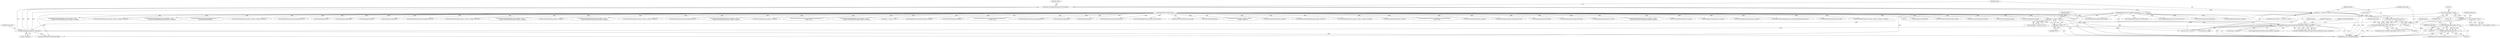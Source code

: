 digraph "0_ImageMagick_f983dcdf9c178e0cbc49608a78713c5669aa1bb5@pointer" {
"1000206" [label="(Call,option=GetImageOption(image_info,\"tiff:endian\"))"];
"1000208" [label="(Call,GetImageOption(image_info,\"tiff:endian\"))"];
"1000181" [label="(Call,OpenBlob(image_info,image,WriteBinaryBlobMode,&image->exception))"];
"1000141" [label="(Call,image_info != (const ImageInfo *) NULL)"];
"1000118" [label="(MethodParameterIn,const ImageInfo *image_info)"];
"1000143" [label="(Call,(const ImageInfo *) NULL)"];
"1000153" [label="(Call,image != (Image *) NULL)"];
"1000119" [label="(MethodParameterIn,Image *image)"];
"1000155" [label="(Call,(Image *) NULL)"];
"1000212" [label="(Call,option != (const char *) NULL)"];
"1000220" [label="(Call,LocaleNCompare(option,\"msb\",3))"];
"1000219" [label="(Call,LocaleNCompare(option,\"msb\",3) == 0)"];
"1000230" [label="(Call,LocaleNCompare(option,\"lsb\",3))"];
"1000229" [label="(Call,LocaleNCompare(option,\"lsb\",3) == 0)"];
"1000120" [label="(Block,)"];
"1000141" [label="(Call,image_info != (const ImageInfo *) NULL)"];
"1002207" [label="(Call,ExportQuantumPixels(image,(const CacheView *) NULL,\n                quantum_info,BlueQuantum,pixels,&image->exception))"];
"1000184" [label="(Identifier,WriteBinaryBlobMode)"];
"1000233" [label="(Literal,3)"];
"1000152" [label="(Call,assert(image != (Image *) NULL))"];
"1000640" [label="(Call,EncodeLabImage(image,&image->exception))"];
"1000212" [label="(Call,option != (const char *) NULL)"];
"1000210" [label="(Literal,\"tiff:endian\")"];
"1000157" [label="(Identifier,NULL)"];
"1000223" [label="(Literal,3)"];
"1000218" [label="(ControlStructure,if (LocaleNCompare(option,\"msb\",3) == 0))"];
"1001861" [label="(Call,GetTIFFInfo(image_info,tiff,&tiff_info))"];
"1001950" [label="(Call,ExportQuantumPixels(image,(const CacheView *) NULL,\n                quantum_info,quantum_type,pixels,&image->exception))"];
"1002186" [label="(Call,GetVirtualPixels(image,0,y,image->columns,1,&image->exception))"];
"1002242" [label="(Call,SetImageProgress(image,SaveImageTag,300,400))"];
"1002684" [label="(Call,ExportQuantumPixels(image,(const CacheView *) NULL,\n            quantum_info,quantum_type,pixels,&image->exception))"];
"1002744" [label="(Call,DecodeLabImage(image,&image->exception))"];
"1000221" [label="(Identifier,option)"];
"1002719" [label="(Call,SetImageProgress(image,SaveImageTag,(MagickOffsetType) y,\n                image->rows))"];
"1002041" [label="(Call,ExportQuantumPixels(image,(const CacheView *) NULL,\n                quantum_info,RedQuantum,pixels,&image->exception))"];
"1000183" [label="(Identifier,image)"];
"1002771" [label="(Call,image == (Image *) NULL)"];
"1000140" [label="(Call,assert(image_info != (const ImageInfo *) NULL))"];
"1000154" [label="(Identifier,image)"];
"1000743" [label="(Call,SetImageMonochrome(image,&image->exception))"];
"1000181" [label="(Call,OpenBlob(image_info,image,WriteBinaryBlobMode,&image->exception))"];
"1001856" [label="(Call,TIFFSetEXIFProperties(tiff,image))"];
"1001985" [label="(Call,SetImageProgress(image,SaveImageTag,(MagickOffsetType)\n                    y,image->rows))"];
"1001151" [label="(Call,GetImageProperty(image,\"jpeg:sampling-factor\"))"];
"1001778" [label="(Call,GetImageListLength(image))"];
"1000234" [label="(Literal,0)"];
"1000214" [label="(Call,(const char *) NULL)"];
"1000375" [label="(Call,SetImageDepth(image,1))"];
"1000213" [label="(Identifier,option)"];
"1000666" [label="(Call,SetImageStorageClass(image,DirectClass))"];
"1000224" [label="(Literal,0)"];
"1002365" [label="(Call,TransformImageColorspace(image,CMYKColorspace))"];
"1002698" [label="(Call,TIFFWritePixels(tiff,&tiff_info,y,0,image))"];
"1000228" [label="(ControlStructure,if (LocaleNCompare(option,\"lsb\",3) == 0))"];
"1001798" [label="(Call,TIFFSetProfiles(tiff,image))"];
"1000143" [label="(Call,(const ImageInfo *) NULL)"];
"1002275" [label="(Call,GetVirtualPixels(image,0,y,image->columns,1,\n                  &image->exception))"];
"1002420" [label="(Call,TIFFWritePixels(tiff,&tiff_info,y,0,image))"];
"1000222" [label="(Literal,\"msb\")"];
"1000428" [label="(Call,IsHighDynamicRangeImage(image,&image->exception))"];
"1000236" [label="(Identifier,endian_type)"];
"1002020" [label="(Call,GetVirtualPixels(image,0,y,image->columns,1,&image->exception))"];
"1002055" [label="(Call,TIFFWritePixels(tiff,&tiff_info,y,0,image))"];
"1002441" [label="(Call,SetImageProgress(image,SaveImageTag,(MagickOffsetType) y,\n                image->rows))"];
"1001848" [label="(Call,TIFFSetProperties(tiff,image_info,image))"];
"1000289" [label="(Call,(thandle_t) image)"];
"1000153" [label="(Call,image != (Image *) NULL)"];
"1000219" [label="(Call,LocaleNCompare(option,\"msb\",3) == 0)"];
"1000905" [label="(Call,GetImageOption(image_info,\"tiff:alpha\"))"];
"1001964" [label="(Call,TIFFWritePixels(tiff,&tiff_info,y,0,image))"];
"1002331" [label="(Call,SetImageProgress(image,SaveImageTag,400,400))"];
"1000370" [label="(Call,SetImageType(image,BilevelType))"];
"1000383" [label="(Call,SetImageStorageClass(image,DirectClass))"];
"1000229" [label="(Call,LocaleNCompare(option,\"lsb\",3) == 0)"];
"1002800" [label="(MethodReturn,static MagickBooleanType)"];
"1000332" [label="(Call,SetImageType(image,image_info->type))"];
"1002406" [label="(Call,ExportQuantumPixels(image,(const CacheView *) NULL,\n            quantum_info,quantum_type,pixels,&image->exception))"];
"1002138" [label="(Call,TIFFWritePixels(tiff,&tiff_info,y,1,image))"];
"1000231" [label="(Identifier,option)"];
"1000705" [label="(Call,SetImageGray(image,&image->exception))"];
"1000784" [label="(Call,SetQuantumDepth(image,quantum_info,depth))"];
"1000438" [label="(Call,SetQuantumFormat(image,quantum_info,FloatingPointQuantumFormat))"];
"1002221" [label="(Call,TIFFWritePixels(tiff,&tiff_info,y,2,image))"];
"1002385" [label="(Call,GetVirtualPixels(image,0,y,image->columns,1,&image->exception))"];
"1000182" [label="(Identifier,image_info)"];
"1002784" [label="(Call,GetImageListLength(image))"];
"1002310" [label="(Call,TIFFWritePixels(tiff,&tiff_info,y,3,image))"];
"1002766" [label="(Call,image=SyncNextImageInList(image))"];
"1000179" [label="(Call,status=OpenBlob(image_info,image,WriteBinaryBlobMode,&image->exception))"];
"1000226" [label="(Identifier,endian_type)"];
"1000209" [label="(Identifier,image_info)"];
"1000206" [label="(Call,option=GetImageOption(image_info,\"tiff:endian\"))"];
"1000835" [label="(Call,GetImageOption(image_info,\"tiff:fill-order\"))"];
"1000145" [label="(Identifier,NULL)"];
"1000459" [label="(Call,GetPreviousImageInList(image))"];
"1000142" [label="(Identifier,image_info)"];
"1002768" [label="(Call,SyncNextImageInList(image))"];
"1002124" [label="(Call,ExportQuantumPixels(image,(const CacheView *) NULL,\n                quantum_info,GreenQuantum,pixels,&image->exception))"];
"1002663" [label="(Call,GetVirtualPixels(image,0,y,image->columns,1,&image->exception))"];
"1000207" [label="(Identifier,option)"];
"1002296" [label="(Call,ExportQuantumPixels(image,(const CacheView *) NULL,\n                  quantum_info,AlphaQuantum,pixels,&image->exception))"];
"1000185" [label="(Call,&image->exception)"];
"1002779" [label="(Call,SetImageProgress(image,SaveImagesTag,scene++,\n      GetImageListLength(image)))"];
"1000211" [label="(ControlStructure,if (option != (const char *) NULL))"];
"1000208" [label="(Call,GetImageOption(image_info,\"tiff:endian\"))"];
"1000197" [label="(Call,SetMagickThreadValue(tiff_exception,&image->exception))"];
"1000232" [label="(Literal,\"lsb\")"];
"1000118" [label="(MethodParameterIn,const ImageInfo *image_info)"];
"1000396" [label="(Call,AcquireQuantumInfo(image_info,image))"];
"1000119" [label="(MethodParameterIn,Image *image)"];
"1002103" [label="(Call,GetVirtualPixels(image,0,y,image->columns,1,&image->exception))"];
"1002076" [label="(Call,SetImageProgress(image,SaveImageTag,100,400))"];
"1000388" [label="(Call,SetImageDepth(image,8))"];
"1001752" [label="(Call,GetImageListLength(image))"];
"1000671" [label="(Call,SetImageDepth(image,8))"];
"1001075" [label="(Call,GetImageOption(image_info,\"tiff:rows-per-strip\"))"];
"1000155" [label="(Call,(Image *) NULL)"];
"1001813" [label="(Call,GetImageListLength(image))"];
"1000220" [label="(Call,LocaleNCompare(option,\"msb\",3))"];
"1002159" [label="(Call,SetImageProgress(image,SaveImageTag,200,400))"];
"1000230" [label="(Call,LocaleNCompare(option,\"lsb\",3))"];
"1000239" [label="(Identifier,endian_type)"];
"1001929" [label="(Call,GetVirtualPixels(image,0,y,image->columns,1,&image->exception))"];
"1000206" -> "1000120"  [label="AST: "];
"1000206" -> "1000208"  [label="CFG: "];
"1000207" -> "1000206"  [label="AST: "];
"1000208" -> "1000206"  [label="AST: "];
"1000213" -> "1000206"  [label="CFG: "];
"1000206" -> "1002800"  [label="DDG: "];
"1000208" -> "1000206"  [label="DDG: "];
"1000208" -> "1000206"  [label="DDG: "];
"1000206" -> "1000212"  [label="DDG: "];
"1000208" -> "1000210"  [label="CFG: "];
"1000209" -> "1000208"  [label="AST: "];
"1000210" -> "1000208"  [label="AST: "];
"1000208" -> "1002800"  [label="DDG: "];
"1000181" -> "1000208"  [label="DDG: "];
"1000118" -> "1000208"  [label="DDG: "];
"1000208" -> "1000396"  [label="DDG: "];
"1000181" -> "1000179"  [label="AST: "];
"1000181" -> "1000185"  [label="CFG: "];
"1000182" -> "1000181"  [label="AST: "];
"1000183" -> "1000181"  [label="AST: "];
"1000184" -> "1000181"  [label="AST: "];
"1000185" -> "1000181"  [label="AST: "];
"1000179" -> "1000181"  [label="CFG: "];
"1000181" -> "1002800"  [label="DDG: "];
"1000181" -> "1002800"  [label="DDG: "];
"1000181" -> "1002800"  [label="DDG: "];
"1000181" -> "1002800"  [label="DDG: "];
"1000181" -> "1000179"  [label="DDG: "];
"1000181" -> "1000179"  [label="DDG: "];
"1000181" -> "1000179"  [label="DDG: "];
"1000181" -> "1000179"  [label="DDG: "];
"1000141" -> "1000181"  [label="DDG: "];
"1000118" -> "1000181"  [label="DDG: "];
"1000153" -> "1000181"  [label="DDG: "];
"1000119" -> "1000181"  [label="DDG: "];
"1000181" -> "1000197"  [label="DDG: "];
"1000181" -> "1000289"  [label="DDG: "];
"1000141" -> "1000140"  [label="AST: "];
"1000141" -> "1000143"  [label="CFG: "];
"1000142" -> "1000141"  [label="AST: "];
"1000143" -> "1000141"  [label="AST: "];
"1000140" -> "1000141"  [label="CFG: "];
"1000141" -> "1002800"  [label="DDG: "];
"1000141" -> "1000140"  [label="DDG: "];
"1000141" -> "1000140"  [label="DDG: "];
"1000118" -> "1000141"  [label="DDG: "];
"1000143" -> "1000141"  [label="DDG: "];
"1000118" -> "1000117"  [label="AST: "];
"1000118" -> "1002800"  [label="DDG: "];
"1000118" -> "1000396"  [label="DDG: "];
"1000118" -> "1000835"  [label="DDG: "];
"1000118" -> "1000905"  [label="DDG: "];
"1000118" -> "1001075"  [label="DDG: "];
"1000118" -> "1001848"  [label="DDG: "];
"1000118" -> "1001861"  [label="DDG: "];
"1000143" -> "1000145"  [label="CFG: "];
"1000144" -> "1000143"  [label="AST: "];
"1000145" -> "1000143"  [label="AST: "];
"1000143" -> "1000155"  [label="DDG: "];
"1000153" -> "1000152"  [label="AST: "];
"1000153" -> "1000155"  [label="CFG: "];
"1000154" -> "1000153"  [label="AST: "];
"1000155" -> "1000153"  [label="AST: "];
"1000152" -> "1000153"  [label="CFG: "];
"1000153" -> "1002800"  [label="DDG: "];
"1000153" -> "1000152"  [label="DDG: "];
"1000153" -> "1000152"  [label="DDG: "];
"1000119" -> "1000153"  [label="DDG: "];
"1000155" -> "1000153"  [label="DDG: "];
"1000119" -> "1000117"  [label="AST: "];
"1000119" -> "1002800"  [label="DDG: "];
"1000119" -> "1000289"  [label="DDG: "];
"1000119" -> "1000332"  [label="DDG: "];
"1000119" -> "1000370"  [label="DDG: "];
"1000119" -> "1000375"  [label="DDG: "];
"1000119" -> "1000383"  [label="DDG: "];
"1000119" -> "1000388"  [label="DDG: "];
"1000119" -> "1000396"  [label="DDG: "];
"1000119" -> "1000428"  [label="DDG: "];
"1000119" -> "1000438"  [label="DDG: "];
"1000119" -> "1000459"  [label="DDG: "];
"1000119" -> "1000640"  [label="DDG: "];
"1000119" -> "1000666"  [label="DDG: "];
"1000119" -> "1000671"  [label="DDG: "];
"1000119" -> "1000705"  [label="DDG: "];
"1000119" -> "1000743"  [label="DDG: "];
"1000119" -> "1000784"  [label="DDG: "];
"1000119" -> "1001151"  [label="DDG: "];
"1000119" -> "1001752"  [label="DDG: "];
"1000119" -> "1001778"  [label="DDG: "];
"1000119" -> "1001798"  [label="DDG: "];
"1000119" -> "1001813"  [label="DDG: "];
"1000119" -> "1001848"  [label="DDG: "];
"1000119" -> "1001856"  [label="DDG: "];
"1000119" -> "1001929"  [label="DDG: "];
"1000119" -> "1001950"  [label="DDG: "];
"1000119" -> "1001964"  [label="DDG: "];
"1000119" -> "1001985"  [label="DDG: "];
"1000119" -> "1002020"  [label="DDG: "];
"1000119" -> "1002041"  [label="DDG: "];
"1000119" -> "1002055"  [label="DDG: "];
"1000119" -> "1002076"  [label="DDG: "];
"1000119" -> "1002103"  [label="DDG: "];
"1000119" -> "1002124"  [label="DDG: "];
"1000119" -> "1002138"  [label="DDG: "];
"1000119" -> "1002159"  [label="DDG: "];
"1000119" -> "1002186"  [label="DDG: "];
"1000119" -> "1002207"  [label="DDG: "];
"1000119" -> "1002221"  [label="DDG: "];
"1000119" -> "1002242"  [label="DDG: "];
"1000119" -> "1002275"  [label="DDG: "];
"1000119" -> "1002296"  [label="DDG: "];
"1000119" -> "1002310"  [label="DDG: "];
"1000119" -> "1002331"  [label="DDG: "];
"1000119" -> "1002365"  [label="DDG: "];
"1000119" -> "1002385"  [label="DDG: "];
"1000119" -> "1002406"  [label="DDG: "];
"1000119" -> "1002420"  [label="DDG: "];
"1000119" -> "1002441"  [label="DDG: "];
"1000119" -> "1002663"  [label="DDG: "];
"1000119" -> "1002684"  [label="DDG: "];
"1000119" -> "1002698"  [label="DDG: "];
"1000119" -> "1002719"  [label="DDG: "];
"1000119" -> "1002744"  [label="DDG: "];
"1000119" -> "1002766"  [label="DDG: "];
"1000119" -> "1002768"  [label="DDG: "];
"1000119" -> "1002771"  [label="DDG: "];
"1000119" -> "1002779"  [label="DDG: "];
"1000119" -> "1002784"  [label="DDG: "];
"1000155" -> "1000157"  [label="CFG: "];
"1000156" -> "1000155"  [label="AST: "];
"1000157" -> "1000155"  [label="AST: "];
"1000155" -> "1002800"  [label="DDG: "];
"1000155" -> "1000214"  [label="DDG: "];
"1000212" -> "1000211"  [label="AST: "];
"1000212" -> "1000214"  [label="CFG: "];
"1000213" -> "1000212"  [label="AST: "];
"1000214" -> "1000212"  [label="AST: "];
"1000221" -> "1000212"  [label="CFG: "];
"1000239" -> "1000212"  [label="CFG: "];
"1000212" -> "1002800"  [label="DDG: "];
"1000212" -> "1002800"  [label="DDG: "];
"1000212" -> "1002800"  [label="DDG: "];
"1000214" -> "1000212"  [label="DDG: "];
"1000212" -> "1000220"  [label="DDG: "];
"1000220" -> "1000219"  [label="AST: "];
"1000220" -> "1000223"  [label="CFG: "];
"1000221" -> "1000220"  [label="AST: "];
"1000222" -> "1000220"  [label="AST: "];
"1000223" -> "1000220"  [label="AST: "];
"1000224" -> "1000220"  [label="CFG: "];
"1000220" -> "1000219"  [label="DDG: "];
"1000220" -> "1000219"  [label="DDG: "];
"1000220" -> "1000219"  [label="DDG: "];
"1000220" -> "1000230"  [label="DDG: "];
"1000219" -> "1000218"  [label="AST: "];
"1000219" -> "1000224"  [label="CFG: "];
"1000224" -> "1000219"  [label="AST: "];
"1000226" -> "1000219"  [label="CFG: "];
"1000231" -> "1000219"  [label="CFG: "];
"1000219" -> "1002800"  [label="DDG: "];
"1000219" -> "1002800"  [label="DDG: "];
"1000230" -> "1000229"  [label="AST: "];
"1000230" -> "1000233"  [label="CFG: "];
"1000231" -> "1000230"  [label="AST: "];
"1000232" -> "1000230"  [label="AST: "];
"1000233" -> "1000230"  [label="AST: "];
"1000234" -> "1000230"  [label="CFG: "];
"1000230" -> "1002800"  [label="DDG: "];
"1000230" -> "1000229"  [label="DDG: "];
"1000230" -> "1000229"  [label="DDG: "];
"1000230" -> "1000229"  [label="DDG: "];
"1000229" -> "1000228"  [label="AST: "];
"1000229" -> "1000234"  [label="CFG: "];
"1000234" -> "1000229"  [label="AST: "];
"1000236" -> "1000229"  [label="CFG: "];
"1000239" -> "1000229"  [label="CFG: "];
"1000229" -> "1002800"  [label="DDG: "];
"1000229" -> "1002800"  [label="DDG: "];
}
